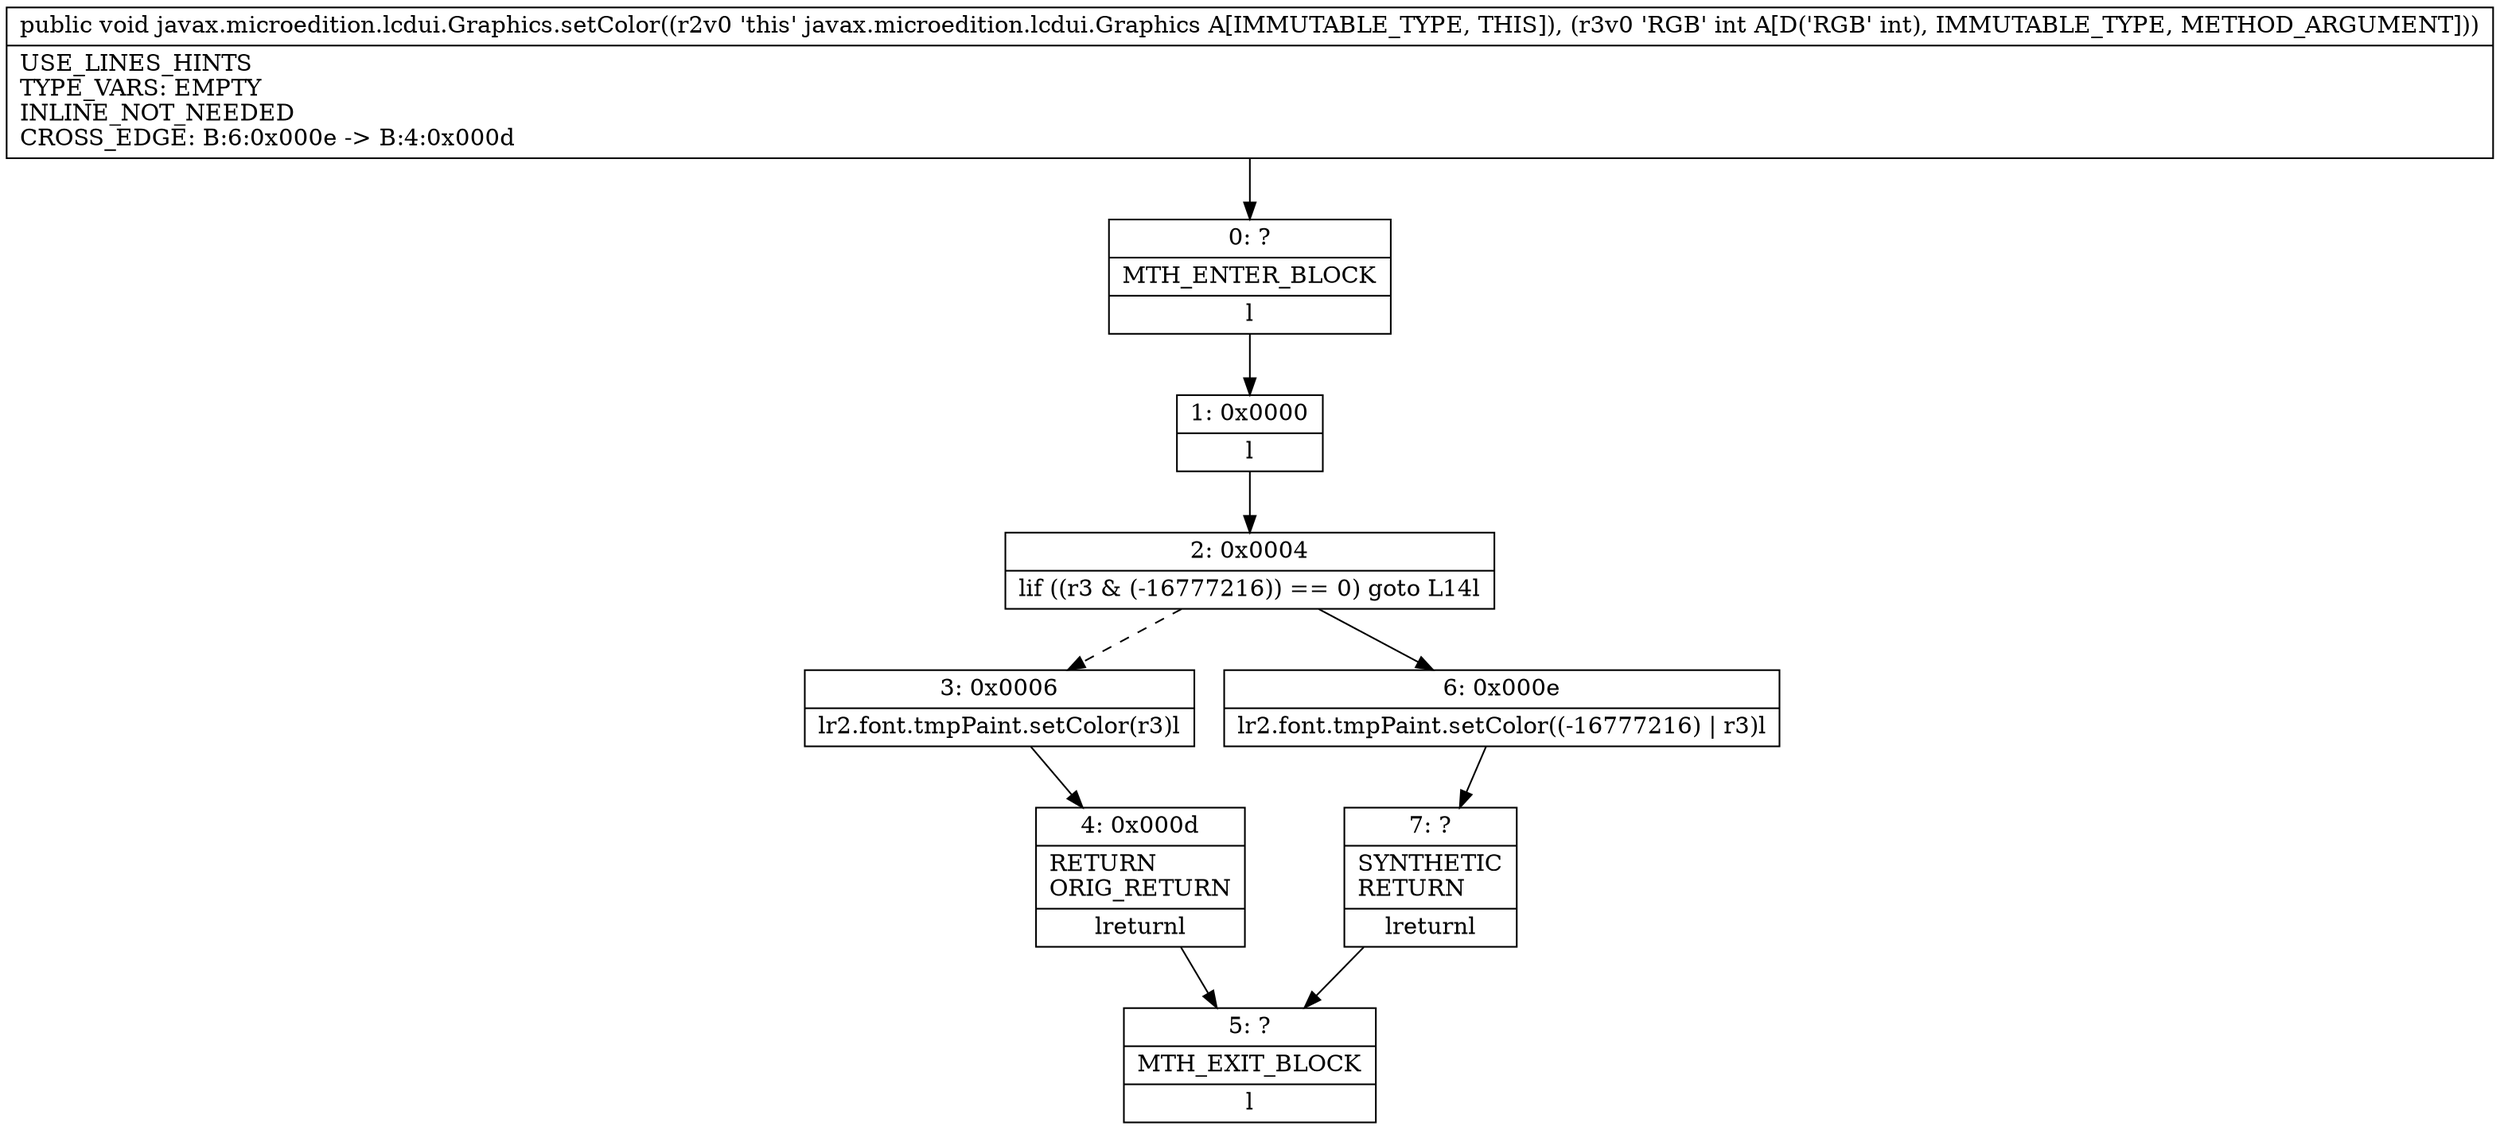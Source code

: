 digraph "CFG forjavax.microedition.lcdui.Graphics.setColor(I)V" {
Node_0 [shape=record,label="{0\:\ ?|MTH_ENTER_BLOCK\l|l}"];
Node_1 [shape=record,label="{1\:\ 0x0000|l}"];
Node_2 [shape=record,label="{2\:\ 0x0004|lif ((r3 & (\-16777216)) == 0) goto L14l}"];
Node_3 [shape=record,label="{3\:\ 0x0006|lr2.font.tmpPaint.setColor(r3)l}"];
Node_4 [shape=record,label="{4\:\ 0x000d|RETURN\lORIG_RETURN\l|lreturnl}"];
Node_5 [shape=record,label="{5\:\ ?|MTH_EXIT_BLOCK\l|l}"];
Node_6 [shape=record,label="{6\:\ 0x000e|lr2.font.tmpPaint.setColor((\-16777216) \| r3)l}"];
Node_7 [shape=record,label="{7\:\ ?|SYNTHETIC\lRETURN\l|lreturnl}"];
MethodNode[shape=record,label="{public void javax.microedition.lcdui.Graphics.setColor((r2v0 'this' javax.microedition.lcdui.Graphics A[IMMUTABLE_TYPE, THIS]), (r3v0 'RGB' int A[D('RGB' int), IMMUTABLE_TYPE, METHOD_ARGUMENT]))  | USE_LINES_HINTS\lTYPE_VARS: EMPTY\lINLINE_NOT_NEEDED\lCROSS_EDGE: B:6:0x000e \-\> B:4:0x000d\l}"];
MethodNode -> Node_0;
Node_0 -> Node_1;
Node_1 -> Node_2;
Node_2 -> Node_3[style=dashed];
Node_2 -> Node_6;
Node_3 -> Node_4;
Node_4 -> Node_5;
Node_6 -> Node_7;
Node_7 -> Node_5;
}

